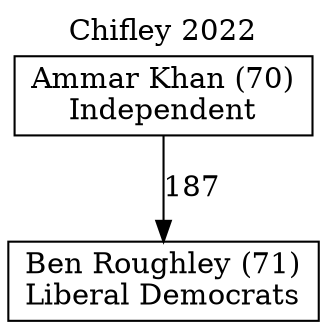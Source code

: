 // House preference flow
digraph "Ben Roughley (71)_Chifley_2022" {
	graph [label="Chifley 2022" labelloc=t mclimit=10]
	node [shape=box]
	"Ben Roughley (71)" [label="Ben Roughley (71)
Liberal Democrats"]
	"Ammar Khan (70)" [label="Ammar Khan (70)
Independent"]
	"Ammar Khan (70)" -> "Ben Roughley (71)" [label=187]
}
